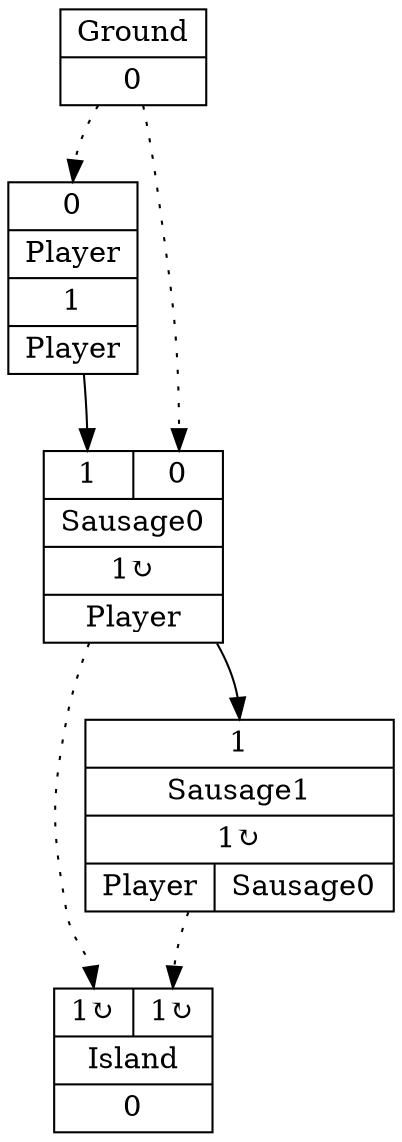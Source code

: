 digraph G {
node [shape=record];
Player[ label ="{{<GroundP>0}|{Player}|<PlayerOUT>1|{Player}}"];
Ground[ label ="{{Ground}|<GroundOUT>0}"];
Sausage0[ label ="{{<Player>1|<GroundP>0}|{Sausage0}|<Sausage0OUT>1&#8635;|{Player}}"];
Island[ label ="{{<Sausage0P>1&#8635;|<Sausage1P>1&#8635;}|{Island}|<IslandOUT>0}"];
Sausage1[ label ="{{<Sausage0>1}|{Sausage1}|<Sausage1OUT>1&#8635;|{Player|Sausage0}}"];
	"Ground" -> "Player":GroundP [style=dotted];
	"Player" -> "Sausage0":Player;
	"Ground" -> "Sausage0":GroundP [style=dotted];
	"Sausage0" -> "Island":Sausage0P [style=dotted];
	"Sausage0" -> "Sausage1":Sausage0;
	"Sausage1" -> "Island":Sausage1P [style=dotted];
}